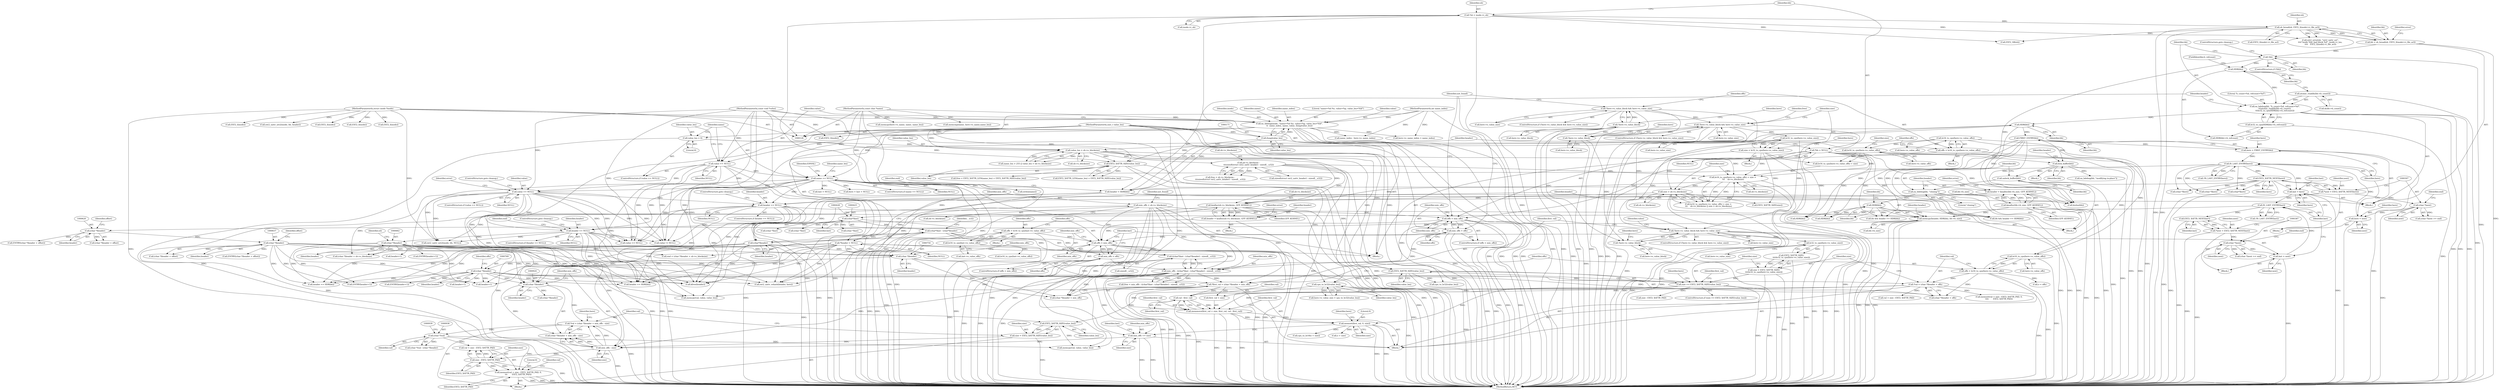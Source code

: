 digraph "0_linux_be0726d33cb8f411945884664924bed3cb8c70ee_10@API" {
"1000941" [label="(Call,memset(val + size - EXT2_XATTR_PAD, 0,\n\t\t\t       EXT2_XATTR_PAD))"];
"1000935" [label="(Call,(char *)val)"];
"1000920" [label="(Call,*val = (char *)header + min_offs - size)"];
"1000923" [label="(Call,(char *)header)"];
"1000636" [label="(Call,(char *)header)"];
"1000619" [label="(Call,(char *)header)"];
"1000593" [label="(Call,memcpy(header, HDR(bh), bh->b_size))"];
"1000589" [label="(Call,header == NULL)"];
"1000577" [label="(Call,header = kmalloc(bh->b_size, GFP_KERNEL))"];
"1000579" [label="(Call,kmalloc(bh->b_size, GFP_KERNEL))"];
"1000466" [label="(Call,value == NULL)"];
"1000174" [label="(Call,value == NULL)"];
"1000164" [label="(Call,ea_idebug(inode, \"name=%d.%s, value=%p, value_len=%ld\",\n\t\t  name_index, name, value, (long)value_len))"];
"1000127" [label="(MethodParameterIn,struct inode *inode)"];
"1000128" [label="(MethodParameterIn,int name_index)"];
"1000129" [label="(MethodParameterIn,const char *name)"];
"1000130" [label="(MethodParameterIn,const void *value)"];
"1000170" [label="(Call,(long)value_len)"];
"1000131" [label="(MethodParameterIn,size_t value_len)"];
"1000181" [label="(Call,name == NULL)"];
"1000595" [label="(Call,HDR(bh))"];
"1000574" [label="(Call,ea_bdebug(bh, \"cloning\"))"];
"1000572" [label="(Call,unlock_buffer(bh))"];
"1000540" [label="(Call,lock_buffer(bh))"];
"1000141" [label="(Call,*bh = NULL)"];
"1000292" [label="(Call,FIRST_ENTRY(bh))"];
"1000247" [label="(Call,HDR(bh))"];
"1000232" [label="(Call,ea_bdebug(bh, \"b_count=%d, refcount=%d\",\n\t\t\tatomic_read(&(bh->b_count)),\n\t\t\tle32_to_cpu(HDR(bh)->h_refcount)))"];
"1000242" [label="(Call,HDR(bh))"];
"1000229" [label="(Call,!bh)"];
"1000216" [label="(Call,bh = sb_bread(sb, EXT2_I(inode)->i_file_acl))"];
"1000218" [label="(Call,sb_bread(sb, EXT2_I(inode)->i_file_acl))"];
"1000135" [label="(Call,*sb = inode->i_sb)"];
"1000235" [label="(Call,atomic_read(&(bh->b_count)))"];
"1000240" [label="(Call,le32_to_cpu(HDR(bh)->h_refcount))"];
"1000145" [label="(Call,*header = NULL)"];
"1000427" [label="(Call,(char*)header)"];
"1000245" [label="(Call,header = HDR(bh))"];
"1000661" [label="(Call,(char *)header)"];
"1000654" [label="(Call,header == NULL)"];
"1000642" [label="(Call,header = kzalloc(sb->s_blocksize, GFP_KERNEL))"];
"1000644" [label="(Call,kzalloc(sb->s_blocksize, GFP_KERNEL))"];
"1000436" [label="(Call,sb->s_blocksize -\n\t\t\tsizeof(struct ext2_xattr_header) - sizeof(__u32))"];
"1000196" [label="(Call,value_len > sb->s_blocksize)"];
"1000177" [label="(Call,value_len = 0)"];
"1000500" [label="(Call,le16_to_cpu(here->e_value_offs) + size > \n\t\t\t    sb->s_blocksize)"];
"1000502" [label="(Call,le16_to_cpu(here->e_value_offs))"];
"1000324" [label="(Call,le16_to_cpu(here->e_value_offs))"];
"1000492" [label="(Call,size = le32_to_cpu(here->e_value_size))"];
"1000494" [label="(Call,le32_to_cpu(here->e_value_size))"];
"1000482" [label="(Call,!here->e_value_block && here->e_value_size)"];
"1000483" [label="(Call,!here->e_value_block)"];
"1000313" [label="(Call,!here->e_value_block)"];
"1000312" [label="(Call,!here->e_value_block && here->e_value_size)"];
"1000510" [label="(Call,size > sb->s_blocksize)"];
"1000768" [label="(Call,(char *)header)"];
"1000753" [label="(Call,(char *)header)"];
"1000926" [label="(Call,min_offs - size)"];
"1000822" [label="(Call,min_offs += size)"];
"1000813" [label="(Call,memset(first_val, 0, size))"];
"1000805" [label="(Call,memmove(first_val + size, first_val, val - first_val))"];
"1000750" [label="(Call,*first_val = (char *)header + min_offs)"];
"1000153" [label="(Call,min_offs = sb->s_blocksize)"];
"1000420" [label="(Call,min_offs - ((char*)last - (char*)header) - sizeof(__u32))"];
"1000329" [label="(Call,offs < min_offs)"];
"1000322" [label="(Call,offs = le16_to_cpu(here->e_value_offs))"];
"1000332" [label="(Call,min_offs = offs)"];
"1000409" [label="(Call,offs < min_offs)"];
"1000402" [label="(Call,offs = le16_to_cpu(last->e_value_offs))"];
"1000404" [label="(Call,le16_to_cpu(last->e_value_offs))"];
"1000412" [label="(Call,min_offs = offs)"];
"1000422" [label="(Call,((char*)last - (char*)header) - sizeof(__u32))"];
"1000423" [label="(Call,(char*)last - (char*)header)"];
"1000424" [label="(Call,(char*)last)"];
"1000376" [label="(Call,IS_LAST_ENTRY(last))"];
"1000415" [label="(Call,last = next)"];
"1000386" [label="(Call,(char *)next)"];
"1000380" [label="(Call,*next = EXT2_XATTR_NEXT(last))"];
"1000382" [label="(Call,EXT2_XATTR_NEXT(last))"];
"1000371" [label="(Call,last = here)"];
"1000302" [label="(Call,EXT2_XATTR_NEXT(here))"];
"1000296" [label="(Call,IS_LAST_ENTRY(here))"];
"1000368" [label="(Call,here = next)"];
"1000306" [label="(Call,(char *)next)"];
"1000300" [label="(Call,*next = EXT2_XATTR_NEXT(here))"];
"1000290" [label="(Call,here = FIRST_ENTRY(bh))"];
"1000781" [label="(Call,size == EXT2_XATTR_SIZE(value_len))"];
"1000773" [label="(Call,size = EXT2_XATTR_SIZE(\n\t\t\t\tle32_to_cpu(here->e_value_size)))"];
"1000775" [label="(Call,EXT2_XATTR_SIZE(\n\t\t\t\tle32_to_cpu(here->e_value_size)))"];
"1000776" [label="(Call,le32_to_cpu(here->e_value_size))"];
"1000740" [label="(Call,!here->e_value_block && here->e_value_size)"];
"1000741" [label="(Call,!here->e_value_block)"];
"1000783" [label="(Call,EXT2_XATTR_SIZE(value_len))"];
"1000534" [label="(Call,EXT2_XATTR_SIZE(value_len))"];
"1000810" [label="(Call,val - first_val)"];
"1000765" [label="(Call,*val = (char *)header + offs)"];
"1000758" [label="(Call,offs = le16_to_cpu(here->e_value_offs))"];
"1000760" [label="(Call,le16_to_cpu(here->e_value_offs))"];
"1000915" [label="(Call,size = EXT2_XATTR_SIZE(value_len))"];
"1000917" [label="(Call,EXT2_XATTR_SIZE(value_len))"];
"1000909" [label="(Call,cpu_to_le32(value_len))"];
"1000944" [label="(Call,size - EXT2_XATTR_PAD)"];
"1000142" [label="(Identifier,bh)"];
"1000609" [label="(Call,(char *)here)"];
"1000217" [label="(Identifier,bh)"];
"1000369" [label="(Identifier,here)"];
"1000429" [label="(Identifier,header)"];
"1000465" [label="(ControlStructure,if (value == NULL))"];
"1000373" [label="(Identifier,here)"];
"1000928" [label="(Identifier,size)"];
"1000562" [label="(Call,EXT2_SB(sb))"];
"1000521" [label="(Identifier,free)"];
"1000240" [label="(Call,le32_to_cpu(HDR(bh)->h_refcount))"];
"1000219" [label="(Identifier,sb)"];
"1000334" [label="(Identifier,offs)"];
"1000986" [label="(Call,HDR(bh))"];
"1000290" [label="(Call,here = FIRST_ENTRY(bh))"];
"1001007" [label="(Call,kfree(header))"];
"1000525" [label="(Identifier,error)"];
"1000386" [label="(Call,(char *)next)"];
"1000992" [label="(Call,ext2_xattr_set2(inode, bh, header))"];
"1000291" [label="(Identifier,here)"];
"1000621" [label="(Identifier,header)"];
"1000949" [label="(Call,memcpy(val, value, value_len))"];
"1000811" [label="(Identifier,val)"];
"1000154" [label="(Identifier,min_offs)"];
"1000447" [label="(Call,last = NULL)"];
"1000579" [label="(Call,kmalloc(bh->b_size, GFP_KERNEL))"];
"1000467" [label="(Identifier,value)"];
"1000937" [label="(Identifier,val)"];
"1000589" [label="(Call,header == NULL)"];
"1000236" [label="(Call,&(bh->b_count))"];
"1000296" [label="(Call,IS_LAST_ENTRY(here))"];
"1000761" [label="(Call,here->e_value_offs)"];
"1000493" [label="(Identifier,size)"];
"1000323" [label="(Identifier,offs)"];
"1000806" [label="(Call,first_val + size)"];
"1000642" [label="(Call,header = kzalloc(sb->s_blocksize, GFP_KERNEL))"];
"1000383" [label="(Identifier,last)"];
"1000337" [label="(Call,name_index - here->e_name_index)"];
"1000756" [label="(Identifier,min_offs)"];
"1000370" [label="(Identifier,next)"];
"1000376" [label="(Call,IS_LAST_ENTRY(last))"];
"1000129" [label="(MethodParameterIn,const char *name)"];
"1000659" [label="(Identifier,end)"];
"1000706" [label="(Call,(char *)here)"];
"1000314" [label="(Call,here->e_value_block)"];
"1000502" [label="(Call,le16_to_cpu(here->e_value_offs))"];
"1000824" [label="(Identifier,size)"];
"1000168" [label="(Identifier,name)"];
"1000857" [label="(Call,o + size)"];
"1000917" [label="(Call,EXT2_XATTR_SIZE(value_len))"];
"1000414" [label="(Identifier,offs)"];
"1000234" [label="(Literal,\"b_count=%d, refcount=%d\")"];
"1000577" [label="(Call,header = kmalloc(bh->b_size, GFP_KERNEL))"];
"1000325" [label="(Call,here->e_value_offs)"];
"1000503" [label="(Call,here->e_value_offs)"];
"1000233" [label="(Identifier,bh)"];
"1000192" [label="(Call,name_len > 255 || value_len > sb->s_blocksize)"];
"1000241" [label="(Call,HDR(bh)->h_refcount)"];
"1000411" [label="(Identifier,min_offs)"];
"1000957" [label="(Call,header+1)"];
"1000436" [label="(Call,sb->s_blocksize -\n\t\t\tsizeof(struct ext2_xattr_header) - sizeof(__u32))"];
"1000412" [label="(Call,min_offs = offs)"];
"1000445" [label="(Call,here = last = NULL)"];
"1000665" [label="(Identifier,sb)"];
"1000490" [label="(Block,)"];
"1000282" [label="(Call,EXT2_I(inode))"];
"1000228" [label="(ControlStructure,if (!bh))"];
"1000245" [label="(Call,header = HDR(bh))"];
"1000982" [label="(Call,bh && header == HDR(bh))"];
"1000216" [label="(Call,bh = sb_bread(sb, EXT2_I(inode)->i_file_acl))"];
"1000409" [label="(Call,offs < min_offs)"];
"1000909" [label="(Call,cpu_to_le32(value_len))"];
"1000483" [label="(Call,!here->e_value_block)"];
"1000311" [label="(ControlStructure,if (!here->e_value_block && here->e_value_size))"];
"1000913" [label="(Block,)"];
"1000945" [label="(Identifier,size)"];
"1000308" [label="(Identifier,next)"];
"1000594" [label="(Identifier,header)"];
"1000839" [label="(Call,le16_to_cpu(last->e_value_offs))"];
"1000212" [label="(Call,EXT2_I(inode))"];
"1000292" [label="(Call,FIRST_ENTRY(bh))"];
"1000643" [label="(Identifier,header)"];
"1000644" [label="(Call,kzalloc(sb->s_blocksize, GFP_KERNEL))"];
"1000492" [label="(Call,size = le32_to_cpu(here->e_value_size))"];
"1000766" [label="(Identifier,val)"];
"1000133" [label="(Block,)"];
"1000759" [label="(Identifier,offs)"];
"1000795" [label="(Call,size - EXT2_XATTR_PAD)"];
"1000742" [label="(Call,here->e_value_block)"];
"1000511" [label="(Identifier,size)"];
"1000418" [label="(Call,free = min_offs - ((char*)last - (char*)header) - sizeof(__u32))"];
"1000661" [label="(Call,(char *)header)"];
"1000592" [label="(ControlStructure,goto cleanup;)"];
"1000910" [label="(Identifier,value_len)"];
"1000499" [label="(Call,le16_to_cpu(here->e_value_offs) + size > \n\t\t\t    sb->s_blocksize || size > sb->s_blocksize)"];
"1000956" [label="(Call,ENTRY(header+1))"];
"1000218" [label="(Call,sb_bread(sb, EXT2_I(inode)->i_file_acl))"];
"1000793" [label="(Call,val + size - EXT2_XATTR_PAD)"];
"1000788" [label="(Identifier,here)"];
"1000687" [label="(Call,ENTRY(header+1))"];
"1000535" [label="(Identifier,value_len)"];
"1000602" [label="(Identifier,header)"];
"1000295" [label="(Call,!IS_LAST_ENTRY(here))"];
"1000784" [label="(Identifier,value_len)"];
"1000807" [label="(Identifier,first_val)"];
"1000927" [label="(Identifier,min_offs)"];
"1000420" [label="(Call,min_offs - ((char*)last - (char*)header) - sizeof(__u32))"];
"1000482" [label="(Call,!here->e_value_block && here->e_value_size)"];
"1000375" [label="(Call,!IS_LAST_ENTRY(last))"];
"1000481" [label="(ControlStructure,if (!here->e_value_block && here->e_value_size))"];
"1000167" [label="(Identifier,name_index)"];
"1000741" [label="(Call,!here->e_value_block)"];
"1000172" [label="(Identifier,value_len)"];
"1000300" [label="(Call,*next = EXT2_XATTR_NEXT(here))"];
"1000529" [label="(Call,free < EXT2_XATTR_LEN(name_len) + EXT2_XATTR_SIZE(value_len))"];
"1000923" [label="(Call,(char *)header)"];
"1000731" [label="(Call,memcpy(here->e_name, name, name_len))"];
"1000925" [label="(Identifier,header)"];
"1000751" [label="(Identifier,first_val)"];
"1000810" [label="(Call,val - first_val)"];
"1001012" [label="(Call,EXT2_I(inode))"];
"1000512" [label="(Call,sb->s_blocksize)"];
"1000182" [label="(Identifier,name)"];
"1000618" [label="(Call,(char *)header + offset)"];
"1000657" [label="(ControlStructure,goto cleanup;)"];
"1000962" [label="(Call,bh && header == HDR(bh))"];
"1000768" [label="(Call,(char *)header)"];
"1000225" [label="(Identifier,error)"];
"1000775" [label="(Call,EXT2_XATTR_SIZE(\n\t\t\t\tle32_to_cpu(here->e_value_size)))"];
"1000658" [label="(Call,end = (char *)header + sb->s_blocksize)"];
"1000510" [label="(Call,size > sb->s_blocksize)"];
"1000578" [label="(Identifier,header)"];
"1000934" [label="(Call,(char *)val - (char *)header)"];
"1000641" [label="(Block,)"];
"1000250" [label="(Identifier,end)"];
"1000745" [label="(Call,here->e_value_size)"];
"1000382" [label="(Call,EXT2_XATTR_NEXT(last))"];
"1000931" [label="(Identifier,here)"];
"1000400" [label="(Block,)"];
"1000130" [label="(MethodParameterIn,const void *value)"];
"1000780" [label="(ControlStructure,if (size == EXT2_XATTR_SIZE(value_len)))"];
"1000916" [label="(Identifier,size)"];
"1000188" [label="(Identifier,name_len)"];
"1000966" [label="(Call,HDR(bh))"];
"1000301" [label="(Identifier,next)"];
"1000298" [label="(Block,)"];
"1000748" [label="(Block,)"];
"1000541" [label="(Identifier,bh)"];
"1000145" [label="(Call,*header = NULL)"];
"1000805" [label="(Call,memmove(first_val + size, first_val, val - first_val))"];
"1000181" [label="(Call,name == NULL)"];
"1000740" [label="(Call,!here->e_value_block && here->e_value_size)"];
"1000922" [label="(Call,(char *)header + min_offs - size)"];
"1000243" [label="(Identifier,bh)"];
"1000997" [label="(Call,brelse(bh))"];
"1000424" [label="(Call,(char*)last)"];
"1000137" [label="(Call,inode->i_sb)"];
"1000752" [label="(Call,(char *)header + min_offs)"];
"1000777" [label="(Call,here->e_value_size)"];
"1000507" [label="(Call,sb->s_blocksize)"];
"1000703" [label="(Call,(char *)last)"];
"1000645" [label="(Call,sb->s_blocksize)"];
"1000781" [label="(Call,size == EXT2_XATTR_SIZE(value_len))"];
"1000421" [label="(Identifier,min_offs)"];
"1000403" [label="(Identifier,offs)"];
"1000972" [label="(Call,ext2_xattr_set2(inode, bh, NULL))"];
"1000650" [label="(Identifier,error)"];
"1000196" [label="(Call,value_len > sb->s_blocksize)"];
"1000588" [label="(ControlStructure,if (header == NULL))"];
"1000545" [label="(Identifier,header)"];
"1000378" [label="(Block,)"];
"1000313" [label="(Call,!here->e_value_block)"];
"1000405" [label="(Call,last->e_value_offs)"];
"1000242" [label="(Call,HDR(bh))"];
"1000143" [label="(Identifier,NULL)"];
"1000534" [label="(Call,EXT2_XATTR_SIZE(value_len))"];
"1000540" [label="(Call,lock_buffer(bh))"];
"1000500" [label="(Call,le16_to_cpu(here->e_value_offs) + size > \n\t\t\t    sb->s_blocksize)"];
"1000136" [label="(Identifier,sb)"];
"1000947" [label="(Literal,0)"];
"1000771" [label="(Identifier,offs)"];
"1000573" [label="(Identifier,bh)"];
"1000765" [label="(Call,*val = (char *)header + offs)"];
"1000440" [label="(Call,sizeof(struct ext2_xattr_header) - sizeof(__u32))"];
"1000155" [label="(Call,sb->s_blocksize)"];
"1000767" [label="(Call,(char *)header + offs)"];
"1000293" [label="(Identifier,bh)"];
"1000656" [label="(Identifier,NULL)"];
"1000422" [label="(Call,((char*)last - (char*)header) - sizeof(__u32))"];
"1000413" [label="(Identifier,min_offs)"];
"1000813" [label="(Call,memset(first_val, 0, size))"];
"1000357" [label="(Call,memcmp(name, here->e_name,name_len))"];
"1000782" [label="(Identifier,size)"];
"1000663" [label="(Identifier,header)"];
"1000770" [label="(Identifier,header)"];
"1000557" [label="(Call,ea_bdebug(bh, \"modifying in-place\"))"];
"1000186" [label="(Identifier,EINVAL)"];
"1000404" [label="(Call,le16_to_cpu(last->e_value_offs))"];
"1000410" [label="(Identifier,offs)"];
"1000572" [label="(Call,unlock_buffer(bh))"];
"1000207" [label="(Call,EXT2_I(inode))"];
"1000147" [label="(Identifier,NULL)"];
"1000964" [label="(Call,header == HDR(bh))"];
"1000660" [label="(Call,(char *)header + sb->s_blocksize)"];
"1000423" [label="(Call,(char*)last - (char*)header)"];
"1000800" [label="(Call,memcpy(val, value, value_len))"];
"1000368" [label="(Call,here = next)"];
"1000921" [label="(Identifier,val)"];
"1000501" [label="(Call,le16_to_cpu(here->e_value_offs) + size)"];
"1000176" [label="(Identifier,NULL)"];
"1000617" [label="(Call,ENTRY((char *)header + offset))"];
"1000466" [label="(Call,value == NULL)"];
"1000815" [label="(Literal,0)"];
"1000655" [label="(Identifier,header)"];
"1000635" [label="(Call,(char *)header + offset)"];
"1000776" [label="(Call,le32_to_cpu(here->e_value_size))"];
"1000160" [label="(Identifier,not_found)"];
"1000232" [label="(Call,ea_bdebug(bh, \"b_count=%d, refcount=%d\",\n\t\t\tatomic_read(&(bh->b_count)),\n\t\t\tle32_to_cpu(HDR(bh)->h_refcount)))"];
"1000221" [label="(Call,EXT2_I(inode))"];
"1000597" [label="(Call,bh->b_size)"];
"1000755" [label="(Identifier,header)"];
"1000978" [label="(Call,ext2_xattr_rehash(header, here))"];
"1000431" [label="(Identifier,__u32)"];
"1000585" [label="(Identifier,error)"];
"1000753" [label="(Call,(char *)header)"];
"1000372" [label="(Identifier,last)"];
"1000274" [label="(Call,ext2_error(sb, \"ext2_xattr_set\",\n\t\t\t\t\"inode %ld: bad block %d\", inode->i_ino, \n\t\t\t\t   EXT2_I(inode)->i_file_acl))"];
"1000809" [label="(Identifier,first_val)"];
"1000721" [label="(Call,here->e_name_index = name_index)"];
"1000402" [label="(Call,offs = le16_to_cpu(last->e_value_offs))"];
"1000322" [label="(Call,offs = le16_to_cpu(here->e_value_offs))"];
"1000170" [label="(Call,(long)value_len)"];
"1000750" [label="(Call,*first_val = (char *)header + min_offs)"];
"1000816" [label="(Identifier,size)"];
"1000235" [label="(Call,atomic_read(&(bh->b_count)))"];
"1000946" [label="(Identifier,EXT2_XATTR_PAD)"];
"1000849" [label="(Call,o < offs)"];
"1000634" [label="(Call,ENTRY((char *)header + offset))"];
"1000127" [label="(MethodParameterIn,struct inode *inode)"];
"1000215" [label="(Block,)"];
"1000231" [label="(ControlStructure,goto cleanup;)"];
"1000198" [label="(Call,sb->s_blocksize)"];
"1000639" [label="(Identifier,offset)"];
"1000495" [label="(Call,here->e_value_size)"];
"1000230" [label="(Identifier,bh)"];
"1000653" [label="(ControlStructure,if (header == NULL))"];
"1000468" [label="(Identifier,NULL)"];
"1000469" [label="(ControlStructure,goto cleanup;)"];
"1000297" [label="(Identifier,here)"];
"1000331" [label="(Identifier,min_offs)"];
"1000598" [label="(Identifier,bh)"];
"1000531" [label="(Call,EXT2_XATTR_LEN(name_len) + EXT2_XATTR_SIZE(value_len))"];
"1000135" [label="(Call,*sb = inode->i_sb)"];
"1000220" [label="(Call,EXT2_I(inode)->i_file_acl)"];
"1000926" [label="(Call,min_offs - size)"];
"1001003" [label="(Call,header == HDR(bh))"];
"1000189" [label="(Call,strlen(name))"];
"1000814" [label="(Identifier,first_val)"];
"1000175" [label="(Identifier,value)"];
"1000504" [label="(Identifier,here)"];
"1000179" [label="(Literal,0)"];
"1000950" [label="(Identifier,val)"];
"1000166" [label="(Literal,\"name=%d.%s, value=%p, value_len=%ld\")"];
"1000654" [label="(Call,header == NULL)"];
"1000178" [label="(Identifier,value_len)"];
"1000792" [label="(Call,memset(val + size - EXT2_XATTR_PAD, 0,\n\t\t\t\t       EXT2_XATTR_PAD))"];
"1000885" [label="(Call,(char*)here)"];
"1000591" [label="(Identifier,NULL)"];
"1000596" [label="(Identifier,bh)"];
"1000487" [label="(Call,here->e_value_size)"];
"1000935" [label="(Call,(char *)val)"];
"1000141" [label="(Call,*bh = NULL)"];
"1000303" [label="(Identifier,here)"];
"1000247" [label="(Call,HDR(bh))"];
"1000576" [label="(Literal,\"cloning\")"];
"1000484" [label="(Call,here->e_value_block)"];
"1000626" [label="(Call,(char *)last)"];
"1000739" [label="(ControlStructure,if (!here->e_value_block && here->e_value_size))"];
"1000333" [label="(Identifier,min_offs)"];
"1000570" [label="(Block,)"];
"1000938" [label="(Call,(char *)header)"];
"1000878" [label="(Call,(char *)last)"];
"1000169" [label="(Identifier,value)"];
"1000320" [label="(Block,)"];
"1000328" [label="(ControlStructure,if (offs < min_offs))"];
"1000593" [label="(Call,memcpy(header, HDR(bh), bh->b_size))"];
"1000905" [label="(Call,here->e_value_size = cpu_to_le32(value_len))"];
"1000819" [label="(Identifier,here)"];
"1000915" [label="(Call,size = EXT2_XATTR_SIZE(value_len))"];
"1000317" [label="(Call,here->e_value_size)"];
"1000377" [label="(Identifier,last)"];
"1000595" [label="(Call,HDR(bh))"];
"1000177" [label="(Call,value_len = 0)"];
"1000131" [label="(MethodParameterIn,size_t value_len)"];
"1000305" [label="(Call,(char *)next >= end)"];
"1000248" [label="(Identifier,bh)"];
"1000329" [label="(Call,offs < min_offs)"];
"1000385" [label="(Call,(char *)next >= end)"];
"1000488" [label="(Identifier,here)"];
"1000539" [label="(Block,)"];
"1000865" [label="(Call,value == NULL)"];
"1000371" [label="(Call,last = here)"];
"1000336" [label="(Identifier,not_found)"];
"1000941" [label="(Call,memset(val + size - EXT2_XATTR_PAD, 0,\n\t\t\t       EXT2_XATTR_PAD))"];
"1000783" [label="(Call,EXT2_XATTR_SIZE(value_len))"];
"1000856" [label="(Call,cpu_to_le16(o + size))"];
"1000773" [label="(Call,size = EXT2_XATTR_SIZE(\n\t\t\t\tle32_to_cpu(here->e_value_size)))"];
"1000758" [label="(Call,offs = le16_to_cpu(here->e_value_offs))"];
"1000920" [label="(Call,*val = (char *)header + min_offs - size)"];
"1000622" [label="(Identifier,offset)"];
"1000437" [label="(Call,sb->s_blocksize)"];
"1000823" [label="(Identifier,min_offs)"];
"1000590" [label="(Identifier,header)"];
"1000944" [label="(Call,size - EXT2_XATTR_PAD)"];
"1000153" [label="(Call,min_offs = sb->s_blocksize)"];
"1000494" [label="(Call,le32_to_cpu(here->e_value_size))"];
"1000164" [label="(Call,ea_idebug(inode, \"name=%d.%s, value=%p, value_len=%ld\",\n\t\t  name_index, name, value, (long)value_len))"];
"1000619" [label="(Call,(char *)header)"];
"1000165" [label="(Identifier,inode)"];
"1000827" [label="(Call,ENTRY(header+1))"];
"1000146" [label="(Identifier,header)"];
"1000826" [label="(Identifier,last)"];
"1000774" [label="(Identifier,size)"];
"1000901" [label="(Call,value != NULL)"];
"1000417" [label="(Identifier,next)"];
"1000430" [label="(Call,sizeof(__u32))"];
"1000415" [label="(Call,last = next)"];
"1000688" [label="(Call,header+1)"];
"1000197" [label="(Identifier,value_len)"];
"1000128" [label="(MethodParameterIn,int name_index)"];
"1000306" [label="(Call,(char *)next)"];
"1000812" [label="(Identifier,first_val)"];
"1001017" [label="(MethodReturn,RET)"];
"1000416" [label="(Identifier,last)"];
"1000330" [label="(Identifier,offs)"];
"1000506" [label="(Identifier,size)"];
"1000918" [label="(Identifier,value_len)"];
"1000746" [label="(Identifier,here)"];
"1000518" [label="(Call,EXT2_XATTR_SIZE(size))"];
"1000389" [label="(Identifier,end)"];
"1000583" [label="(Identifier,GFP_KERNEL)"];
"1000408" [label="(ControlStructure,if (offs < min_offs))"];
"1000427" [label="(Call,(char*)header)"];
"1000575" [label="(Identifier,bh)"];
"1000636" [label="(Call,(char *)header)"];
"1000180" [label="(ControlStructure,if (name == NULL))"];
"1000244" [label="(FieldIdentifier,h_refcount)"];
"1000173" [label="(ControlStructure,if (value == NULL))"];
"1000381" [label="(Identifier,next)"];
"1000948" [label="(Identifier,EXT2_XATTR_PAD)"];
"1000580" [label="(Call,bh->b_size)"];
"1000574" [label="(Call,ea_bdebug(bh, \"cloning\"))"];
"1000828" [label="(Call,header+1)"];
"1000312" [label="(Call,!here->e_value_block && here->e_value_size)"];
"1000434" [label="(Call,free = sb->s_blocksize -\n\t\t\tsizeof(struct ext2_xattr_header) - sizeof(__u32))"];
"1000942" [label="(Call,val + size - EXT2_XATTR_PAD)"];
"1000246" [label="(Identifier,header)"];
"1000866" [label="(Identifier,value)"];
"1000822" [label="(Call,min_offs += size)"];
"1000309" [label="(Identifier,end)"];
"1000380" [label="(Call,*next = EXT2_XATTR_NEXT(last))"];
"1000318" [label="(Identifier,here)"];
"1000638" [label="(Identifier,header)"];
"1000229" [label="(Call,!bh)"];
"1000426" [label="(Identifier,last)"];
"1000302" [label="(Call,EXT2_XATTR_NEXT(here))"];
"1000174" [label="(Call,value == NULL)"];
"1000324" [label="(Call,le16_to_cpu(here->e_value_offs))"];
"1000388" [label="(Identifier,next)"];
"1000790" [label="(Call,cpu_to_le32(value_len))"];
"1000760" [label="(Call,le16_to_cpu(here->e_value_offs))"];
"1000648" [label="(Identifier,GFP_KERNEL)"];
"1000332" [label="(Call,min_offs = offs)"];
"1000183" [label="(Identifier,NULL)"];
"1000941" -> "1000913"  [label="AST: "];
"1000941" -> "1000948"  [label="CFG: "];
"1000942" -> "1000941"  [label="AST: "];
"1000947" -> "1000941"  [label="AST: "];
"1000948" -> "1000941"  [label="AST: "];
"1000950" -> "1000941"  [label="CFG: "];
"1000941" -> "1001017"  [label="DDG: "];
"1000941" -> "1001017"  [label="DDG: "];
"1000941" -> "1001017"  [label="DDG: "];
"1000935" -> "1000941"  [label="DDG: "];
"1000944" -> "1000941"  [label="DDG: "];
"1000944" -> "1000941"  [label="DDG: "];
"1000935" -> "1000934"  [label="AST: "];
"1000935" -> "1000937"  [label="CFG: "];
"1000936" -> "1000935"  [label="AST: "];
"1000937" -> "1000935"  [label="AST: "];
"1000939" -> "1000935"  [label="CFG: "];
"1000935" -> "1000934"  [label="DDG: "];
"1000920" -> "1000935"  [label="DDG: "];
"1000935" -> "1000942"  [label="DDG: "];
"1000935" -> "1000949"  [label="DDG: "];
"1000920" -> "1000913"  [label="AST: "];
"1000920" -> "1000922"  [label="CFG: "];
"1000921" -> "1000920"  [label="AST: "];
"1000922" -> "1000920"  [label="AST: "];
"1000931" -> "1000920"  [label="CFG: "];
"1000920" -> "1001017"  [label="DDG: "];
"1000923" -> "1000920"  [label="DDG: "];
"1000926" -> "1000920"  [label="DDG: "];
"1000926" -> "1000920"  [label="DDG: "];
"1000923" -> "1000922"  [label="AST: "];
"1000923" -> "1000925"  [label="CFG: "];
"1000924" -> "1000923"  [label="AST: "];
"1000925" -> "1000923"  [label="AST: "];
"1000927" -> "1000923"  [label="CFG: "];
"1000923" -> "1000922"  [label="DDG: "];
"1000636" -> "1000923"  [label="DDG: "];
"1000145" -> "1000923"  [label="DDG: "];
"1000427" -> "1000923"  [label="DDG: "];
"1000661" -> "1000923"  [label="DDG: "];
"1000768" -> "1000923"  [label="DDG: "];
"1000923" -> "1000938"  [label="DDG: "];
"1000636" -> "1000635"  [label="AST: "];
"1000636" -> "1000638"  [label="CFG: "];
"1000637" -> "1000636"  [label="AST: "];
"1000638" -> "1000636"  [label="AST: "];
"1000639" -> "1000636"  [label="CFG: "];
"1000636" -> "1000634"  [label="DDG: "];
"1000636" -> "1000635"  [label="DDG: "];
"1000619" -> "1000636"  [label="DDG: "];
"1000636" -> "1000753"  [label="DDG: "];
"1000636" -> "1000956"  [label="DDG: "];
"1000636" -> "1000957"  [label="DDG: "];
"1000636" -> "1000964"  [label="DDG: "];
"1000636" -> "1000978"  [label="DDG: "];
"1000636" -> "1001003"  [label="DDG: "];
"1000636" -> "1001007"  [label="DDG: "];
"1000619" -> "1000618"  [label="AST: "];
"1000619" -> "1000621"  [label="CFG: "];
"1000620" -> "1000619"  [label="AST: "];
"1000621" -> "1000619"  [label="AST: "];
"1000622" -> "1000619"  [label="CFG: "];
"1000619" -> "1000617"  [label="DDG: "];
"1000619" -> "1000618"  [label="DDG: "];
"1000593" -> "1000619"  [label="DDG: "];
"1000593" -> "1000570"  [label="AST: "];
"1000593" -> "1000597"  [label="CFG: "];
"1000594" -> "1000593"  [label="AST: "];
"1000595" -> "1000593"  [label="AST: "];
"1000597" -> "1000593"  [label="AST: "];
"1000602" -> "1000593"  [label="CFG: "];
"1000593" -> "1001017"  [label="DDG: "];
"1000593" -> "1001017"  [label="DDG: "];
"1000593" -> "1001017"  [label="DDG: "];
"1000589" -> "1000593"  [label="DDG: "];
"1000595" -> "1000593"  [label="DDG: "];
"1000579" -> "1000593"  [label="DDG: "];
"1000589" -> "1000588"  [label="AST: "];
"1000589" -> "1000591"  [label="CFG: "];
"1000590" -> "1000589"  [label="AST: "];
"1000591" -> "1000589"  [label="AST: "];
"1000592" -> "1000589"  [label="CFG: "];
"1000594" -> "1000589"  [label="CFG: "];
"1000589" -> "1001017"  [label="DDG: "];
"1000589" -> "1001017"  [label="DDG: "];
"1000589" -> "1001017"  [label="DDG: "];
"1000577" -> "1000589"  [label="DDG: "];
"1000466" -> "1000589"  [label="DDG: "];
"1000181" -> "1000589"  [label="DDG: "];
"1000589" -> "1000865"  [label="DDG: "];
"1000589" -> "1000901"  [label="DDG: "];
"1000589" -> "1000972"  [label="DDG: "];
"1000589" -> "1001003"  [label="DDG: "];
"1000589" -> "1001007"  [label="DDG: "];
"1000577" -> "1000570"  [label="AST: "];
"1000577" -> "1000579"  [label="CFG: "];
"1000578" -> "1000577"  [label="AST: "];
"1000579" -> "1000577"  [label="AST: "];
"1000585" -> "1000577"  [label="CFG: "];
"1000577" -> "1001017"  [label="DDG: "];
"1000579" -> "1000577"  [label="DDG: "];
"1000579" -> "1000577"  [label="DDG: "];
"1000579" -> "1000583"  [label="CFG: "];
"1000580" -> "1000579"  [label="AST: "];
"1000583" -> "1000579"  [label="AST: "];
"1000579" -> "1001017"  [label="DDG: "];
"1000579" -> "1001017"  [label="DDG: "];
"1000466" -> "1000465"  [label="AST: "];
"1000466" -> "1000468"  [label="CFG: "];
"1000467" -> "1000466"  [label="AST: "];
"1000468" -> "1000466"  [label="AST: "];
"1000469" -> "1000466"  [label="CFG: "];
"1000525" -> "1000466"  [label="CFG: "];
"1000466" -> "1001017"  [label="DDG: "];
"1000466" -> "1001017"  [label="DDG: "];
"1000466" -> "1001017"  [label="DDG: "];
"1000174" -> "1000466"  [label="DDG: "];
"1000130" -> "1000466"  [label="DDG: "];
"1000181" -> "1000466"  [label="DDG: "];
"1000466" -> "1000654"  [label="DDG: "];
"1000466" -> "1000800"  [label="DDG: "];
"1000466" -> "1000865"  [label="DDG: "];
"1000466" -> "1000865"  [label="DDG: "];
"1000466" -> "1000901"  [label="DDG: "];
"1000466" -> "1000901"  [label="DDG: "];
"1000466" -> "1000972"  [label="DDG: "];
"1000174" -> "1000173"  [label="AST: "];
"1000174" -> "1000176"  [label="CFG: "];
"1000175" -> "1000174"  [label="AST: "];
"1000176" -> "1000174"  [label="AST: "];
"1000178" -> "1000174"  [label="CFG: "];
"1000182" -> "1000174"  [label="CFG: "];
"1000174" -> "1001017"  [label="DDG: "];
"1000174" -> "1001017"  [label="DDG: "];
"1000164" -> "1000174"  [label="DDG: "];
"1000130" -> "1000174"  [label="DDG: "];
"1000174" -> "1000181"  [label="DDG: "];
"1000174" -> "1000800"  [label="DDG: "];
"1000174" -> "1000865"  [label="DDG: "];
"1000174" -> "1000901"  [label="DDG: "];
"1000164" -> "1000133"  [label="AST: "];
"1000164" -> "1000170"  [label="CFG: "];
"1000165" -> "1000164"  [label="AST: "];
"1000166" -> "1000164"  [label="AST: "];
"1000167" -> "1000164"  [label="AST: "];
"1000168" -> "1000164"  [label="AST: "];
"1000169" -> "1000164"  [label="AST: "];
"1000170" -> "1000164"  [label="AST: "];
"1000175" -> "1000164"  [label="CFG: "];
"1000164" -> "1001017"  [label="DDG: "];
"1000164" -> "1001017"  [label="DDG: "];
"1000164" -> "1001017"  [label="DDG: "];
"1000164" -> "1001017"  [label="DDG: "];
"1000127" -> "1000164"  [label="DDG: "];
"1000128" -> "1000164"  [label="DDG: "];
"1000129" -> "1000164"  [label="DDG: "];
"1000130" -> "1000164"  [label="DDG: "];
"1000170" -> "1000164"  [label="DDG: "];
"1000164" -> "1000181"  [label="DDG: "];
"1000164" -> "1000207"  [label="DDG: "];
"1000164" -> "1000337"  [label="DDG: "];
"1000164" -> "1000721"  [label="DDG: "];
"1000127" -> "1000126"  [label="AST: "];
"1000127" -> "1001017"  [label="DDG: "];
"1000127" -> "1000207"  [label="DDG: "];
"1000127" -> "1000212"  [label="DDG: "];
"1000127" -> "1000221"  [label="DDG: "];
"1000127" -> "1000282"  [label="DDG: "];
"1000127" -> "1000972"  [label="DDG: "];
"1000127" -> "1000992"  [label="DDG: "];
"1000127" -> "1001012"  [label="DDG: "];
"1000128" -> "1000126"  [label="AST: "];
"1000128" -> "1001017"  [label="DDG: "];
"1000128" -> "1000337"  [label="DDG: "];
"1000128" -> "1000721"  [label="DDG: "];
"1000129" -> "1000126"  [label="AST: "];
"1000129" -> "1001017"  [label="DDG: "];
"1000129" -> "1000181"  [label="DDG: "];
"1000129" -> "1000189"  [label="DDG: "];
"1000129" -> "1000357"  [label="DDG: "];
"1000129" -> "1000731"  [label="DDG: "];
"1000130" -> "1000126"  [label="AST: "];
"1000130" -> "1001017"  [label="DDG: "];
"1000130" -> "1000800"  [label="DDG: "];
"1000130" -> "1000865"  [label="DDG: "];
"1000130" -> "1000901"  [label="DDG: "];
"1000130" -> "1000949"  [label="DDG: "];
"1000170" -> "1000172"  [label="CFG: "];
"1000171" -> "1000170"  [label="AST: "];
"1000172" -> "1000170"  [label="AST: "];
"1000170" -> "1001017"  [label="DDG: "];
"1000131" -> "1000170"  [label="DDG: "];
"1000170" -> "1000196"  [label="DDG: "];
"1000170" -> "1000534"  [label="DDG: "];
"1000131" -> "1000126"  [label="AST: "];
"1000131" -> "1001017"  [label="DDG: "];
"1000131" -> "1000177"  [label="DDG: "];
"1000131" -> "1000196"  [label="DDG: "];
"1000131" -> "1000534"  [label="DDG: "];
"1000131" -> "1000783"  [label="DDG: "];
"1000131" -> "1000790"  [label="DDG: "];
"1000131" -> "1000800"  [label="DDG: "];
"1000131" -> "1000909"  [label="DDG: "];
"1000131" -> "1000917"  [label="DDG: "];
"1000131" -> "1000949"  [label="DDG: "];
"1000181" -> "1000180"  [label="AST: "];
"1000181" -> "1000183"  [label="CFG: "];
"1000182" -> "1000181"  [label="AST: "];
"1000183" -> "1000181"  [label="AST: "];
"1000186" -> "1000181"  [label="CFG: "];
"1000188" -> "1000181"  [label="CFG: "];
"1000181" -> "1001017"  [label="DDG: "];
"1000181" -> "1001017"  [label="DDG: "];
"1000181" -> "1001017"  [label="DDG: "];
"1000181" -> "1000189"  [label="DDG: "];
"1000181" -> "1000445"  [label="DDG: "];
"1000181" -> "1000447"  [label="DDG: "];
"1000181" -> "1000654"  [label="DDG: "];
"1000181" -> "1000865"  [label="DDG: "];
"1000181" -> "1000901"  [label="DDG: "];
"1000181" -> "1000972"  [label="DDG: "];
"1000595" -> "1000596"  [label="CFG: "];
"1000596" -> "1000595"  [label="AST: "];
"1000598" -> "1000595"  [label="CFG: "];
"1000574" -> "1000595"  [label="DDG: "];
"1000595" -> "1000962"  [label="DDG: "];
"1000595" -> "1000966"  [label="DDG: "];
"1000595" -> "1000982"  [label="DDG: "];
"1000595" -> "1000986"  [label="DDG: "];
"1000574" -> "1000570"  [label="AST: "];
"1000574" -> "1000576"  [label="CFG: "];
"1000575" -> "1000574"  [label="AST: "];
"1000576" -> "1000574"  [label="AST: "];
"1000578" -> "1000574"  [label="CFG: "];
"1000574" -> "1001017"  [label="DDG: "];
"1000572" -> "1000574"  [label="DDG: "];
"1000574" -> "1000997"  [label="DDG: "];
"1000572" -> "1000570"  [label="AST: "];
"1000572" -> "1000573"  [label="CFG: "];
"1000573" -> "1000572"  [label="AST: "];
"1000575" -> "1000572"  [label="CFG: "];
"1000572" -> "1001017"  [label="DDG: "];
"1000540" -> "1000572"  [label="DDG: "];
"1000540" -> "1000539"  [label="AST: "];
"1000540" -> "1000541"  [label="CFG: "];
"1000541" -> "1000540"  [label="AST: "];
"1000545" -> "1000540"  [label="CFG: "];
"1000540" -> "1001017"  [label="DDG: "];
"1000141" -> "1000540"  [label="DDG: "];
"1000292" -> "1000540"  [label="DDG: "];
"1000540" -> "1000557"  [label="DDG: "];
"1000141" -> "1000133"  [label="AST: "];
"1000141" -> "1000143"  [label="CFG: "];
"1000142" -> "1000141"  [label="AST: "];
"1000143" -> "1000141"  [label="AST: "];
"1000146" -> "1000141"  [label="CFG: "];
"1000141" -> "1001017"  [label="DDG: "];
"1000141" -> "1000962"  [label="DDG: "];
"1000141" -> "1000966"  [label="DDG: "];
"1000141" -> "1000982"  [label="DDG: "];
"1000141" -> "1000986"  [label="DDG: "];
"1000141" -> "1000997"  [label="DDG: "];
"1000292" -> "1000290"  [label="AST: "];
"1000292" -> "1000293"  [label="CFG: "];
"1000293" -> "1000292"  [label="AST: "];
"1000290" -> "1000292"  [label="CFG: "];
"1000292" -> "1000290"  [label="DDG: "];
"1000247" -> "1000292"  [label="DDG: "];
"1000292" -> "1000962"  [label="DDG: "];
"1000292" -> "1000966"  [label="DDG: "];
"1000292" -> "1000982"  [label="DDG: "];
"1000292" -> "1000986"  [label="DDG: "];
"1000292" -> "1000997"  [label="DDG: "];
"1000247" -> "1000245"  [label="AST: "];
"1000247" -> "1000248"  [label="CFG: "];
"1000248" -> "1000247"  [label="AST: "];
"1000245" -> "1000247"  [label="CFG: "];
"1000247" -> "1000245"  [label="DDG: "];
"1000232" -> "1000247"  [label="DDG: "];
"1000247" -> "1000997"  [label="DDG: "];
"1000232" -> "1000215"  [label="AST: "];
"1000232" -> "1000240"  [label="CFG: "];
"1000233" -> "1000232"  [label="AST: "];
"1000234" -> "1000232"  [label="AST: "];
"1000235" -> "1000232"  [label="AST: "];
"1000240" -> "1000232"  [label="AST: "];
"1000246" -> "1000232"  [label="CFG: "];
"1000232" -> "1001017"  [label="DDG: "];
"1000232" -> "1001017"  [label="DDG: "];
"1000232" -> "1001017"  [label="DDG: "];
"1000242" -> "1000232"  [label="DDG: "];
"1000235" -> "1000232"  [label="DDG: "];
"1000240" -> "1000232"  [label="DDG: "];
"1000242" -> "1000241"  [label="AST: "];
"1000242" -> "1000243"  [label="CFG: "];
"1000243" -> "1000242"  [label="AST: "];
"1000244" -> "1000242"  [label="CFG: "];
"1000229" -> "1000242"  [label="DDG: "];
"1000229" -> "1000228"  [label="AST: "];
"1000229" -> "1000230"  [label="CFG: "];
"1000230" -> "1000229"  [label="AST: "];
"1000231" -> "1000229"  [label="CFG: "];
"1000233" -> "1000229"  [label="CFG: "];
"1000229" -> "1001017"  [label="DDG: "];
"1000216" -> "1000229"  [label="DDG: "];
"1000229" -> "1000997"  [label="DDG: "];
"1000216" -> "1000215"  [label="AST: "];
"1000216" -> "1000218"  [label="CFG: "];
"1000217" -> "1000216"  [label="AST: "];
"1000218" -> "1000216"  [label="AST: "];
"1000225" -> "1000216"  [label="CFG: "];
"1000216" -> "1001017"  [label="DDG: "];
"1000218" -> "1000216"  [label="DDG: "];
"1000218" -> "1000216"  [label="DDG: "];
"1000218" -> "1000220"  [label="CFG: "];
"1000219" -> "1000218"  [label="AST: "];
"1000220" -> "1000218"  [label="AST: "];
"1000218" -> "1001017"  [label="DDG: "];
"1000218" -> "1001017"  [label="DDG: "];
"1000135" -> "1000218"  [label="DDG: "];
"1000218" -> "1000274"  [label="DDG: "];
"1000218" -> "1000274"  [label="DDG: "];
"1000218" -> "1000562"  [label="DDG: "];
"1000135" -> "1000133"  [label="AST: "];
"1000135" -> "1000137"  [label="CFG: "];
"1000136" -> "1000135"  [label="AST: "];
"1000137" -> "1000135"  [label="AST: "];
"1000142" -> "1000135"  [label="CFG: "];
"1000135" -> "1001017"  [label="DDG: "];
"1000135" -> "1001017"  [label="DDG: "];
"1000135" -> "1000274"  [label="DDG: "];
"1000135" -> "1000562"  [label="DDG: "];
"1000235" -> "1000236"  [label="CFG: "];
"1000236" -> "1000235"  [label="AST: "];
"1000243" -> "1000235"  [label="CFG: "];
"1000235" -> "1001017"  [label="DDG: "];
"1000240" -> "1000241"  [label="CFG: "];
"1000241" -> "1000240"  [label="AST: "];
"1000240" -> "1001017"  [label="DDG: "];
"1000145" -> "1000133"  [label="AST: "];
"1000145" -> "1000147"  [label="CFG: "];
"1000146" -> "1000145"  [label="AST: "];
"1000147" -> "1000145"  [label="AST: "];
"1000154" -> "1000145"  [label="CFG: "];
"1000145" -> "1001017"  [label="DDG: "];
"1000145" -> "1000753"  [label="DDG: "];
"1000145" -> "1000956"  [label="DDG: "];
"1000145" -> "1000957"  [label="DDG: "];
"1000145" -> "1000964"  [label="DDG: "];
"1000145" -> "1000978"  [label="DDG: "];
"1000145" -> "1001003"  [label="DDG: "];
"1000145" -> "1001007"  [label="DDG: "];
"1000427" -> "1000423"  [label="AST: "];
"1000427" -> "1000429"  [label="CFG: "];
"1000428" -> "1000427"  [label="AST: "];
"1000429" -> "1000427"  [label="AST: "];
"1000423" -> "1000427"  [label="CFG: "];
"1000427" -> "1001017"  [label="DDG: "];
"1000427" -> "1000423"  [label="DDG: "];
"1000245" -> "1000427"  [label="DDG: "];
"1000427" -> "1000753"  [label="DDG: "];
"1000427" -> "1000956"  [label="DDG: "];
"1000427" -> "1000957"  [label="DDG: "];
"1000427" -> "1000964"  [label="DDG: "];
"1000427" -> "1000978"  [label="DDG: "];
"1000427" -> "1001003"  [label="DDG: "];
"1000427" -> "1001007"  [label="DDG: "];
"1000245" -> "1000215"  [label="AST: "];
"1000246" -> "1000245"  [label="AST: "];
"1000250" -> "1000245"  [label="CFG: "];
"1000245" -> "1001017"  [label="DDG: "];
"1000245" -> "1001017"  [label="DDG: "];
"1000245" -> "1001003"  [label="DDG: "];
"1000245" -> "1001007"  [label="DDG: "];
"1000661" -> "1000660"  [label="AST: "];
"1000661" -> "1000663"  [label="CFG: "];
"1000662" -> "1000661"  [label="AST: "];
"1000663" -> "1000661"  [label="AST: "];
"1000665" -> "1000661"  [label="CFG: "];
"1000661" -> "1000658"  [label="DDG: "];
"1000661" -> "1000660"  [label="DDG: "];
"1000654" -> "1000661"  [label="DDG: "];
"1000661" -> "1000687"  [label="DDG: "];
"1000661" -> "1000688"  [label="DDG: "];
"1000661" -> "1000753"  [label="DDG: "];
"1000661" -> "1000956"  [label="DDG: "];
"1000661" -> "1000957"  [label="DDG: "];
"1000661" -> "1000964"  [label="DDG: "];
"1000661" -> "1000978"  [label="DDG: "];
"1000661" -> "1001003"  [label="DDG: "];
"1000661" -> "1001007"  [label="DDG: "];
"1000654" -> "1000653"  [label="AST: "];
"1000654" -> "1000656"  [label="CFG: "];
"1000655" -> "1000654"  [label="AST: "];
"1000656" -> "1000654"  [label="AST: "];
"1000657" -> "1000654"  [label="CFG: "];
"1000659" -> "1000654"  [label="CFG: "];
"1000654" -> "1001017"  [label="DDG: "];
"1000654" -> "1001017"  [label="DDG: "];
"1000654" -> "1001017"  [label="DDG: "];
"1000642" -> "1000654"  [label="DDG: "];
"1000654" -> "1000865"  [label="DDG: "];
"1000654" -> "1000901"  [label="DDG: "];
"1000654" -> "1000972"  [label="DDG: "];
"1000654" -> "1001003"  [label="DDG: "];
"1000654" -> "1001007"  [label="DDG: "];
"1000642" -> "1000641"  [label="AST: "];
"1000642" -> "1000644"  [label="CFG: "];
"1000643" -> "1000642"  [label="AST: "];
"1000644" -> "1000642"  [label="AST: "];
"1000650" -> "1000642"  [label="CFG: "];
"1000642" -> "1001017"  [label="DDG: "];
"1000644" -> "1000642"  [label="DDG: "];
"1000644" -> "1000642"  [label="DDG: "];
"1000644" -> "1000648"  [label="CFG: "];
"1000645" -> "1000644"  [label="AST: "];
"1000648" -> "1000644"  [label="AST: "];
"1000644" -> "1001017"  [label="DDG: "];
"1000644" -> "1001017"  [label="DDG: "];
"1000436" -> "1000644"  [label="DDG: "];
"1000500" -> "1000644"  [label="DDG: "];
"1000510" -> "1000644"  [label="DDG: "];
"1000196" -> "1000644"  [label="DDG: "];
"1000644" -> "1000658"  [label="DDG: "];
"1000644" -> "1000660"  [label="DDG: "];
"1000436" -> "1000434"  [label="AST: "];
"1000436" -> "1000440"  [label="CFG: "];
"1000437" -> "1000436"  [label="AST: "];
"1000440" -> "1000436"  [label="AST: "];
"1000434" -> "1000436"  [label="CFG: "];
"1000436" -> "1001017"  [label="DDG: "];
"1000436" -> "1001017"  [label="DDG: "];
"1000436" -> "1000434"  [label="DDG: "];
"1000436" -> "1000434"  [label="DDG: "];
"1000196" -> "1000436"  [label="DDG: "];
"1000436" -> "1000500"  [label="DDG: "];
"1000196" -> "1000192"  [label="AST: "];
"1000196" -> "1000198"  [label="CFG: "];
"1000197" -> "1000196"  [label="AST: "];
"1000198" -> "1000196"  [label="AST: "];
"1000192" -> "1000196"  [label="CFG: "];
"1000196" -> "1001017"  [label="DDG: "];
"1000196" -> "1001017"  [label="DDG: "];
"1000196" -> "1000192"  [label="DDG: "];
"1000196" -> "1000192"  [label="DDG: "];
"1000177" -> "1000196"  [label="DDG: "];
"1000196" -> "1000500"  [label="DDG: "];
"1000196" -> "1000534"  [label="DDG: "];
"1000177" -> "1000173"  [label="AST: "];
"1000177" -> "1000179"  [label="CFG: "];
"1000178" -> "1000177"  [label="AST: "];
"1000179" -> "1000177"  [label="AST: "];
"1000182" -> "1000177"  [label="CFG: "];
"1000177" -> "1001017"  [label="DDG: "];
"1000177" -> "1000534"  [label="DDG: "];
"1000500" -> "1000499"  [label="AST: "];
"1000500" -> "1000507"  [label="CFG: "];
"1000501" -> "1000500"  [label="AST: "];
"1000507" -> "1000500"  [label="AST: "];
"1000511" -> "1000500"  [label="CFG: "];
"1000499" -> "1000500"  [label="CFG: "];
"1000500" -> "1001017"  [label="DDG: "];
"1000500" -> "1001017"  [label="DDG: "];
"1000500" -> "1000499"  [label="DDG: "];
"1000500" -> "1000499"  [label="DDG: "];
"1000502" -> "1000500"  [label="DDG: "];
"1000492" -> "1000500"  [label="DDG: "];
"1000500" -> "1000510"  [label="DDG: "];
"1000502" -> "1000501"  [label="AST: "];
"1000502" -> "1000503"  [label="CFG: "];
"1000503" -> "1000502"  [label="AST: "];
"1000506" -> "1000502"  [label="CFG: "];
"1000502" -> "1001017"  [label="DDG: "];
"1000502" -> "1000501"  [label="DDG: "];
"1000324" -> "1000502"  [label="DDG: "];
"1000502" -> "1000760"  [label="DDG: "];
"1000324" -> "1000322"  [label="AST: "];
"1000324" -> "1000325"  [label="CFG: "];
"1000325" -> "1000324"  [label="AST: "];
"1000322" -> "1000324"  [label="CFG: "];
"1000324" -> "1001017"  [label="DDG: "];
"1000324" -> "1000322"  [label="DDG: "];
"1000324" -> "1000760"  [label="DDG: "];
"1000492" -> "1000490"  [label="AST: "];
"1000492" -> "1000494"  [label="CFG: "];
"1000493" -> "1000492"  [label="AST: "];
"1000494" -> "1000492"  [label="AST: "];
"1000504" -> "1000492"  [label="CFG: "];
"1000492" -> "1001017"  [label="DDG: "];
"1000494" -> "1000492"  [label="DDG: "];
"1000492" -> "1000501"  [label="DDG: "];
"1000492" -> "1000510"  [label="DDG: "];
"1000492" -> "1000518"  [label="DDG: "];
"1000494" -> "1000495"  [label="CFG: "];
"1000495" -> "1000494"  [label="AST: "];
"1000494" -> "1001017"  [label="DDG: "];
"1000482" -> "1000494"  [label="DDG: "];
"1000494" -> "1000740"  [label="DDG: "];
"1000482" -> "1000481"  [label="AST: "];
"1000482" -> "1000483"  [label="CFG: "];
"1000482" -> "1000487"  [label="CFG: "];
"1000483" -> "1000482"  [label="AST: "];
"1000487" -> "1000482"  [label="AST: "];
"1000493" -> "1000482"  [label="CFG: "];
"1000521" -> "1000482"  [label="CFG: "];
"1000482" -> "1001017"  [label="DDG: "];
"1000482" -> "1001017"  [label="DDG: "];
"1000482" -> "1001017"  [label="DDG: "];
"1000483" -> "1000482"  [label="DDG: "];
"1000312" -> "1000482"  [label="DDG: "];
"1000482" -> "1000740"  [label="DDG: "];
"1000483" -> "1000484"  [label="CFG: "];
"1000484" -> "1000483"  [label="AST: "];
"1000488" -> "1000483"  [label="CFG: "];
"1000483" -> "1001017"  [label="DDG: "];
"1000313" -> "1000483"  [label="DDG: "];
"1000483" -> "1000741"  [label="DDG: "];
"1000313" -> "1000312"  [label="AST: "];
"1000313" -> "1000314"  [label="CFG: "];
"1000314" -> "1000313"  [label="AST: "];
"1000318" -> "1000313"  [label="CFG: "];
"1000312" -> "1000313"  [label="CFG: "];
"1000313" -> "1001017"  [label="DDG: "];
"1000313" -> "1000312"  [label="DDG: "];
"1000313" -> "1000741"  [label="DDG: "];
"1000312" -> "1000311"  [label="AST: "];
"1000312" -> "1000317"  [label="CFG: "];
"1000317" -> "1000312"  [label="AST: "];
"1000323" -> "1000312"  [label="CFG: "];
"1000336" -> "1000312"  [label="CFG: "];
"1000312" -> "1001017"  [label="DDG: "];
"1000312" -> "1001017"  [label="DDG: "];
"1000312" -> "1001017"  [label="DDG: "];
"1000312" -> "1000740"  [label="DDG: "];
"1000510" -> "1000499"  [label="AST: "];
"1000510" -> "1000512"  [label="CFG: "];
"1000511" -> "1000510"  [label="AST: "];
"1000512" -> "1000510"  [label="AST: "];
"1000499" -> "1000510"  [label="CFG: "];
"1000510" -> "1001017"  [label="DDG: "];
"1000510" -> "1001017"  [label="DDG: "];
"1000510" -> "1000499"  [label="DDG: "];
"1000510" -> "1000499"  [label="DDG: "];
"1000510" -> "1000518"  [label="DDG: "];
"1000768" -> "1000767"  [label="AST: "];
"1000768" -> "1000770"  [label="CFG: "];
"1000769" -> "1000768"  [label="AST: "];
"1000770" -> "1000768"  [label="AST: "];
"1000771" -> "1000768"  [label="CFG: "];
"1000768" -> "1000765"  [label="DDG: "];
"1000768" -> "1000767"  [label="DDG: "];
"1000753" -> "1000768"  [label="DDG: "];
"1000768" -> "1000827"  [label="DDG: "];
"1000768" -> "1000828"  [label="DDG: "];
"1000768" -> "1000956"  [label="DDG: "];
"1000768" -> "1000957"  [label="DDG: "];
"1000768" -> "1000964"  [label="DDG: "];
"1000768" -> "1000978"  [label="DDG: "];
"1000768" -> "1001003"  [label="DDG: "];
"1000768" -> "1001007"  [label="DDG: "];
"1000753" -> "1000752"  [label="AST: "];
"1000753" -> "1000755"  [label="CFG: "];
"1000754" -> "1000753"  [label="AST: "];
"1000755" -> "1000753"  [label="AST: "];
"1000756" -> "1000753"  [label="CFG: "];
"1000753" -> "1000750"  [label="DDG: "];
"1000753" -> "1000752"  [label="DDG: "];
"1000926" -> "1000922"  [label="AST: "];
"1000926" -> "1000928"  [label="CFG: "];
"1000927" -> "1000926"  [label="AST: "];
"1000928" -> "1000926"  [label="AST: "];
"1000922" -> "1000926"  [label="CFG: "];
"1000926" -> "1001017"  [label="DDG: "];
"1000926" -> "1000922"  [label="DDG: "];
"1000926" -> "1000922"  [label="DDG: "];
"1000822" -> "1000926"  [label="DDG: "];
"1000153" -> "1000926"  [label="DDG: "];
"1000420" -> "1000926"  [label="DDG: "];
"1000915" -> "1000926"  [label="DDG: "];
"1000926" -> "1000944"  [label="DDG: "];
"1000822" -> "1000748"  [label="AST: "];
"1000822" -> "1000824"  [label="CFG: "];
"1000823" -> "1000822"  [label="AST: "];
"1000824" -> "1000822"  [label="AST: "];
"1000826" -> "1000822"  [label="CFG: "];
"1000822" -> "1001017"  [label="DDG: "];
"1000822" -> "1001017"  [label="DDG: "];
"1000813" -> "1000822"  [label="DDG: "];
"1000153" -> "1000822"  [label="DDG: "];
"1000420" -> "1000822"  [label="DDG: "];
"1000813" -> "1000748"  [label="AST: "];
"1000813" -> "1000816"  [label="CFG: "];
"1000814" -> "1000813"  [label="AST: "];
"1000815" -> "1000813"  [label="AST: "];
"1000816" -> "1000813"  [label="AST: "];
"1000819" -> "1000813"  [label="CFG: "];
"1000813" -> "1001017"  [label="DDG: "];
"1000813" -> "1001017"  [label="DDG: "];
"1000805" -> "1000813"  [label="DDG: "];
"1000781" -> "1000813"  [label="DDG: "];
"1000813" -> "1000856"  [label="DDG: "];
"1000813" -> "1000857"  [label="DDG: "];
"1000805" -> "1000748"  [label="AST: "];
"1000805" -> "1000810"  [label="CFG: "];
"1000806" -> "1000805"  [label="AST: "];
"1000809" -> "1000805"  [label="AST: "];
"1000810" -> "1000805"  [label="AST: "];
"1000814" -> "1000805"  [label="CFG: "];
"1000805" -> "1001017"  [label="DDG: "];
"1000805" -> "1001017"  [label="DDG: "];
"1000805" -> "1001017"  [label="DDG: "];
"1000750" -> "1000805"  [label="DDG: "];
"1000781" -> "1000805"  [label="DDG: "];
"1000810" -> "1000805"  [label="DDG: "];
"1000810" -> "1000805"  [label="DDG: "];
"1000750" -> "1000748"  [label="AST: "];
"1000750" -> "1000752"  [label="CFG: "];
"1000751" -> "1000750"  [label="AST: "];
"1000752" -> "1000750"  [label="AST: "];
"1000759" -> "1000750"  [label="CFG: "];
"1000750" -> "1001017"  [label="DDG: "];
"1000750" -> "1001017"  [label="DDG: "];
"1000153" -> "1000750"  [label="DDG: "];
"1000420" -> "1000750"  [label="DDG: "];
"1000750" -> "1000806"  [label="DDG: "];
"1000750" -> "1000810"  [label="DDG: "];
"1000153" -> "1000133"  [label="AST: "];
"1000153" -> "1000155"  [label="CFG: "];
"1000154" -> "1000153"  [label="AST: "];
"1000155" -> "1000153"  [label="AST: "];
"1000160" -> "1000153"  [label="CFG: "];
"1000153" -> "1001017"  [label="DDG: "];
"1000153" -> "1001017"  [label="DDG: "];
"1000153" -> "1000329"  [label="DDG: "];
"1000153" -> "1000409"  [label="DDG: "];
"1000153" -> "1000420"  [label="DDG: "];
"1000153" -> "1000752"  [label="DDG: "];
"1000420" -> "1000418"  [label="AST: "];
"1000420" -> "1000422"  [label="CFG: "];
"1000421" -> "1000420"  [label="AST: "];
"1000422" -> "1000420"  [label="AST: "];
"1000418" -> "1000420"  [label="CFG: "];
"1000420" -> "1001017"  [label="DDG: "];
"1000420" -> "1001017"  [label="DDG: "];
"1000420" -> "1000418"  [label="DDG: "];
"1000420" -> "1000418"  [label="DDG: "];
"1000329" -> "1000420"  [label="DDG: "];
"1000332" -> "1000420"  [label="DDG: "];
"1000409" -> "1000420"  [label="DDG: "];
"1000412" -> "1000420"  [label="DDG: "];
"1000422" -> "1000420"  [label="DDG: "];
"1000420" -> "1000752"  [label="DDG: "];
"1000329" -> "1000328"  [label="AST: "];
"1000329" -> "1000331"  [label="CFG: "];
"1000330" -> "1000329"  [label="AST: "];
"1000331" -> "1000329"  [label="AST: "];
"1000333" -> "1000329"  [label="CFG: "];
"1000336" -> "1000329"  [label="CFG: "];
"1000329" -> "1001017"  [label="DDG: "];
"1000329" -> "1001017"  [label="DDG: "];
"1000329" -> "1001017"  [label="DDG: "];
"1000322" -> "1000329"  [label="DDG: "];
"1000332" -> "1000329"  [label="DDG: "];
"1000329" -> "1000332"  [label="DDG: "];
"1000329" -> "1000409"  [label="DDG: "];
"1000322" -> "1000320"  [label="AST: "];
"1000323" -> "1000322"  [label="AST: "];
"1000330" -> "1000322"  [label="CFG: "];
"1000322" -> "1001017"  [label="DDG: "];
"1000332" -> "1000328"  [label="AST: "];
"1000332" -> "1000334"  [label="CFG: "];
"1000333" -> "1000332"  [label="AST: "];
"1000334" -> "1000332"  [label="AST: "];
"1000336" -> "1000332"  [label="CFG: "];
"1000332" -> "1001017"  [label="DDG: "];
"1000332" -> "1001017"  [label="DDG: "];
"1000332" -> "1000409"  [label="DDG: "];
"1000409" -> "1000408"  [label="AST: "];
"1000409" -> "1000411"  [label="CFG: "];
"1000410" -> "1000409"  [label="AST: "];
"1000411" -> "1000409"  [label="AST: "];
"1000413" -> "1000409"  [label="CFG: "];
"1000416" -> "1000409"  [label="CFG: "];
"1000409" -> "1001017"  [label="DDG: "];
"1000409" -> "1001017"  [label="DDG: "];
"1000409" -> "1001017"  [label="DDG: "];
"1000402" -> "1000409"  [label="DDG: "];
"1000412" -> "1000409"  [label="DDG: "];
"1000409" -> "1000412"  [label="DDG: "];
"1000402" -> "1000400"  [label="AST: "];
"1000402" -> "1000404"  [label="CFG: "];
"1000403" -> "1000402"  [label="AST: "];
"1000404" -> "1000402"  [label="AST: "];
"1000410" -> "1000402"  [label="CFG: "];
"1000402" -> "1001017"  [label="DDG: "];
"1000404" -> "1000402"  [label="DDG: "];
"1000404" -> "1000405"  [label="CFG: "];
"1000405" -> "1000404"  [label="AST: "];
"1000404" -> "1001017"  [label="DDG: "];
"1000404" -> "1000839"  [label="DDG: "];
"1000412" -> "1000408"  [label="AST: "];
"1000412" -> "1000414"  [label="CFG: "];
"1000413" -> "1000412"  [label="AST: "];
"1000414" -> "1000412"  [label="AST: "];
"1000416" -> "1000412"  [label="CFG: "];
"1000412" -> "1001017"  [label="DDG: "];
"1000412" -> "1001017"  [label="DDG: "];
"1000422" -> "1000430"  [label="CFG: "];
"1000423" -> "1000422"  [label="AST: "];
"1000430" -> "1000422"  [label="AST: "];
"1000422" -> "1001017"  [label="DDG: "];
"1000423" -> "1000422"  [label="DDG: "];
"1000423" -> "1000422"  [label="DDG: "];
"1000424" -> "1000423"  [label="AST: "];
"1000431" -> "1000423"  [label="CFG: "];
"1000423" -> "1001017"  [label="DDG: "];
"1000423" -> "1001017"  [label="DDG: "];
"1000424" -> "1000423"  [label="DDG: "];
"1000424" -> "1000426"  [label="CFG: "];
"1000425" -> "1000424"  [label="AST: "];
"1000426" -> "1000424"  [label="AST: "];
"1000428" -> "1000424"  [label="CFG: "];
"1000424" -> "1001017"  [label="DDG: "];
"1000376" -> "1000424"  [label="DDG: "];
"1000424" -> "1000626"  [label="DDG: "];
"1000424" -> "1000703"  [label="DDG: "];
"1000424" -> "1000878"  [label="DDG: "];
"1000376" -> "1000375"  [label="AST: "];
"1000376" -> "1000377"  [label="CFG: "];
"1000377" -> "1000376"  [label="AST: "];
"1000375" -> "1000376"  [label="CFG: "];
"1000376" -> "1000375"  [label="DDG: "];
"1000415" -> "1000376"  [label="DDG: "];
"1000371" -> "1000376"  [label="DDG: "];
"1000376" -> "1000382"  [label="DDG: "];
"1000415" -> "1000378"  [label="AST: "];
"1000415" -> "1000417"  [label="CFG: "];
"1000416" -> "1000415"  [label="AST: "];
"1000417" -> "1000415"  [label="AST: "];
"1000377" -> "1000415"  [label="CFG: "];
"1000415" -> "1001017"  [label="DDG: "];
"1000386" -> "1000415"  [label="DDG: "];
"1000386" -> "1000385"  [label="AST: "];
"1000386" -> "1000388"  [label="CFG: "];
"1000387" -> "1000386"  [label="AST: "];
"1000388" -> "1000386"  [label="AST: "];
"1000389" -> "1000386"  [label="CFG: "];
"1000386" -> "1001017"  [label="DDG: "];
"1000386" -> "1000385"  [label="DDG: "];
"1000380" -> "1000386"  [label="DDG: "];
"1000380" -> "1000378"  [label="AST: "];
"1000380" -> "1000382"  [label="CFG: "];
"1000381" -> "1000380"  [label="AST: "];
"1000382" -> "1000380"  [label="AST: "];
"1000387" -> "1000380"  [label="CFG: "];
"1000380" -> "1001017"  [label="DDG: "];
"1000382" -> "1000380"  [label="DDG: "];
"1000382" -> "1000383"  [label="CFG: "];
"1000383" -> "1000382"  [label="AST: "];
"1000382" -> "1001017"  [label="DDG: "];
"1000371" -> "1000215"  [label="AST: "];
"1000371" -> "1000373"  [label="CFG: "];
"1000372" -> "1000371"  [label="AST: "];
"1000373" -> "1000371"  [label="AST: "];
"1000377" -> "1000371"  [label="CFG: "];
"1000371" -> "1001017"  [label="DDG: "];
"1000302" -> "1000371"  [label="DDG: "];
"1000296" -> "1000371"  [label="DDG: "];
"1000302" -> "1000300"  [label="AST: "];
"1000302" -> "1000303"  [label="CFG: "];
"1000303" -> "1000302"  [label="AST: "];
"1000300" -> "1000302"  [label="CFG: "];
"1000302" -> "1001017"  [label="DDG: "];
"1000302" -> "1000300"  [label="DDG: "];
"1000296" -> "1000302"  [label="DDG: "];
"1000302" -> "1000609"  [label="DDG: "];
"1000302" -> "1000706"  [label="DDG: "];
"1000302" -> "1000885"  [label="DDG: "];
"1000302" -> "1000978"  [label="DDG: "];
"1000296" -> "1000295"  [label="AST: "];
"1000296" -> "1000297"  [label="CFG: "];
"1000297" -> "1000296"  [label="AST: "];
"1000295" -> "1000296"  [label="CFG: "];
"1000296" -> "1000295"  [label="DDG: "];
"1000368" -> "1000296"  [label="DDG: "];
"1000290" -> "1000296"  [label="DDG: "];
"1000296" -> "1000609"  [label="DDG: "];
"1000296" -> "1000706"  [label="DDG: "];
"1000296" -> "1000885"  [label="DDG: "];
"1000296" -> "1000978"  [label="DDG: "];
"1000368" -> "1000298"  [label="AST: "];
"1000368" -> "1000370"  [label="CFG: "];
"1000369" -> "1000368"  [label="AST: "];
"1000370" -> "1000368"  [label="AST: "];
"1000297" -> "1000368"  [label="CFG: "];
"1000368" -> "1001017"  [label="DDG: "];
"1000306" -> "1000368"  [label="DDG: "];
"1000306" -> "1000305"  [label="AST: "];
"1000306" -> "1000308"  [label="CFG: "];
"1000307" -> "1000306"  [label="AST: "];
"1000308" -> "1000306"  [label="AST: "];
"1000309" -> "1000306"  [label="CFG: "];
"1000306" -> "1001017"  [label="DDG: "];
"1000306" -> "1000305"  [label="DDG: "];
"1000300" -> "1000306"  [label="DDG: "];
"1000300" -> "1000298"  [label="AST: "];
"1000301" -> "1000300"  [label="AST: "];
"1000307" -> "1000300"  [label="CFG: "];
"1000300" -> "1001017"  [label="DDG: "];
"1000290" -> "1000215"  [label="AST: "];
"1000291" -> "1000290"  [label="AST: "];
"1000297" -> "1000290"  [label="CFG: "];
"1000290" -> "1001017"  [label="DDG: "];
"1000781" -> "1000780"  [label="AST: "];
"1000781" -> "1000783"  [label="CFG: "];
"1000782" -> "1000781"  [label="AST: "];
"1000783" -> "1000781"  [label="AST: "];
"1000788" -> "1000781"  [label="CFG: "];
"1000807" -> "1000781"  [label="CFG: "];
"1000781" -> "1001017"  [label="DDG: "];
"1000781" -> "1001017"  [label="DDG: "];
"1000773" -> "1000781"  [label="DDG: "];
"1000783" -> "1000781"  [label="DDG: "];
"1000781" -> "1000795"  [label="DDG: "];
"1000781" -> "1000806"  [label="DDG: "];
"1000773" -> "1000748"  [label="AST: "];
"1000773" -> "1000775"  [label="CFG: "];
"1000774" -> "1000773"  [label="AST: "];
"1000775" -> "1000773"  [label="AST: "];
"1000782" -> "1000773"  [label="CFG: "];
"1000773" -> "1001017"  [label="DDG: "];
"1000775" -> "1000773"  [label="DDG: "];
"1000775" -> "1000776"  [label="CFG: "];
"1000776" -> "1000775"  [label="AST: "];
"1000775" -> "1001017"  [label="DDG: "];
"1000776" -> "1000775"  [label="DDG: "];
"1000776" -> "1000777"  [label="CFG: "];
"1000777" -> "1000776"  [label="AST: "];
"1000776" -> "1001017"  [label="DDG: "];
"1000740" -> "1000776"  [label="DDG: "];
"1000740" -> "1000739"  [label="AST: "];
"1000740" -> "1000741"  [label="CFG: "];
"1000740" -> "1000745"  [label="CFG: "];
"1000741" -> "1000740"  [label="AST: "];
"1000745" -> "1000740"  [label="AST: "];
"1000751" -> "1000740"  [label="CFG: "];
"1000866" -> "1000740"  [label="CFG: "];
"1000740" -> "1001017"  [label="DDG: "];
"1000740" -> "1001017"  [label="DDG: "];
"1000740" -> "1001017"  [label="DDG: "];
"1000741" -> "1000740"  [label="DDG: "];
"1000741" -> "1000742"  [label="CFG: "];
"1000742" -> "1000741"  [label="AST: "];
"1000746" -> "1000741"  [label="CFG: "];
"1000741" -> "1001017"  [label="DDG: "];
"1000783" -> "1000784"  [label="CFG: "];
"1000784" -> "1000783"  [label="AST: "];
"1000783" -> "1001017"  [label="DDG: "];
"1000534" -> "1000783"  [label="DDG: "];
"1000783" -> "1000790"  [label="DDG: "];
"1000783" -> "1000909"  [label="DDG: "];
"1000534" -> "1000531"  [label="AST: "];
"1000534" -> "1000535"  [label="CFG: "];
"1000535" -> "1000534"  [label="AST: "];
"1000531" -> "1000534"  [label="CFG: "];
"1000534" -> "1001017"  [label="DDG: "];
"1000534" -> "1000529"  [label="DDG: "];
"1000534" -> "1000531"  [label="DDG: "];
"1000534" -> "1000909"  [label="DDG: "];
"1000810" -> "1000812"  [label="CFG: "];
"1000811" -> "1000810"  [label="AST: "];
"1000812" -> "1000810"  [label="AST: "];
"1000810" -> "1001017"  [label="DDG: "];
"1000765" -> "1000810"  [label="DDG: "];
"1000765" -> "1000748"  [label="AST: "];
"1000765" -> "1000767"  [label="CFG: "];
"1000766" -> "1000765"  [label="AST: "];
"1000767" -> "1000765"  [label="AST: "];
"1000774" -> "1000765"  [label="CFG: "];
"1000765" -> "1001017"  [label="DDG: "];
"1000758" -> "1000765"  [label="DDG: "];
"1000765" -> "1000792"  [label="DDG: "];
"1000765" -> "1000793"  [label="DDG: "];
"1000765" -> "1000800"  [label="DDG: "];
"1000758" -> "1000748"  [label="AST: "];
"1000758" -> "1000760"  [label="CFG: "];
"1000759" -> "1000758"  [label="AST: "];
"1000760" -> "1000758"  [label="AST: "];
"1000766" -> "1000758"  [label="CFG: "];
"1000758" -> "1001017"  [label="DDG: "];
"1000760" -> "1000758"  [label="DDG: "];
"1000758" -> "1000767"  [label="DDG: "];
"1000758" -> "1000849"  [label="DDG: "];
"1000760" -> "1000761"  [label="CFG: "];
"1000761" -> "1000760"  [label="AST: "];
"1000760" -> "1001017"  [label="DDG: "];
"1000915" -> "1000913"  [label="AST: "];
"1000915" -> "1000917"  [label="CFG: "];
"1000916" -> "1000915"  [label="AST: "];
"1000917" -> "1000915"  [label="AST: "];
"1000921" -> "1000915"  [label="CFG: "];
"1000915" -> "1001017"  [label="DDG: "];
"1000917" -> "1000915"  [label="DDG: "];
"1000917" -> "1000918"  [label="CFG: "];
"1000918" -> "1000917"  [label="AST: "];
"1000909" -> "1000917"  [label="DDG: "];
"1000917" -> "1000949"  [label="DDG: "];
"1000909" -> "1000905"  [label="AST: "];
"1000909" -> "1000910"  [label="CFG: "];
"1000910" -> "1000909"  [label="AST: "];
"1000905" -> "1000909"  [label="CFG: "];
"1000909" -> "1001017"  [label="DDG: "];
"1000909" -> "1000905"  [label="DDG: "];
"1000944" -> "1000942"  [label="AST: "];
"1000944" -> "1000946"  [label="CFG: "];
"1000945" -> "1000944"  [label="AST: "];
"1000946" -> "1000944"  [label="AST: "];
"1000942" -> "1000944"  [label="CFG: "];
"1000944" -> "1001017"  [label="DDG: "];
"1000944" -> "1000942"  [label="DDG: "];
"1000944" -> "1000942"  [label="DDG: "];
}
